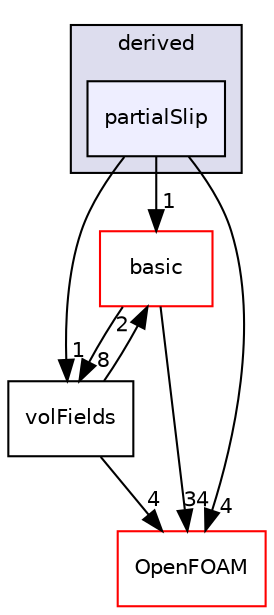 digraph "src/finiteVolume/fields/fvPatchFields/derived/partialSlip" {
  bgcolor=transparent;
  compound=true
  node [ fontsize="10", fontname="Helvetica"];
  edge [ labelfontsize="10", labelfontname="Helvetica"];
  subgraph clusterdir_ece9aa6b5af9a7776a75b0c1993b0910 {
    graph [ bgcolor="#ddddee", pencolor="black", label="derived" fontname="Helvetica", fontsize="10", URL="dir_ece9aa6b5af9a7776a75b0c1993b0910.html"]
  dir_d7ca6c2907f0db96b73c0d0c8fa87993 [shape=box, label="partialSlip", style="filled", fillcolor="#eeeeff", pencolor="black", URL="dir_d7ca6c2907f0db96b73c0d0c8fa87993.html"];
  }
  dir_546b14c9025d30bb5b92fa069dbdd82c [shape=box label="basic" color="red" URL="dir_546b14c9025d30bb5b92fa069dbdd82c.html"];
  dir_bd8bf7fa65467c460a50eacc456ce356 [shape=box label="volFields" URL="dir_bd8bf7fa65467c460a50eacc456ce356.html"];
  dir_c5473ff19b20e6ec4dfe5c310b3778a8 [shape=box label="OpenFOAM" color="red" URL="dir_c5473ff19b20e6ec4dfe5c310b3778a8.html"];
  dir_546b14c9025d30bb5b92fa069dbdd82c->dir_bd8bf7fa65467c460a50eacc456ce356 [headlabel="8", labeldistance=1.5 headhref="dir_000933_001052.html"];
  dir_546b14c9025d30bb5b92fa069dbdd82c->dir_c5473ff19b20e6ec4dfe5c310b3778a8 [headlabel="34", labeldistance=1.5 headhref="dir_000933_001887.html"];
  dir_bd8bf7fa65467c460a50eacc456ce356->dir_546b14c9025d30bb5b92fa069dbdd82c [headlabel="2", labeldistance=1.5 headhref="dir_001052_000933.html"];
  dir_bd8bf7fa65467c460a50eacc456ce356->dir_c5473ff19b20e6ec4dfe5c310b3778a8 [headlabel="4", labeldistance=1.5 headhref="dir_001052_001887.html"];
  dir_d7ca6c2907f0db96b73c0d0c8fa87993->dir_546b14c9025d30bb5b92fa069dbdd82c [headlabel="1", labeldistance=1.5 headhref="dir_000994_000933.html"];
  dir_d7ca6c2907f0db96b73c0d0c8fa87993->dir_bd8bf7fa65467c460a50eacc456ce356 [headlabel="1", labeldistance=1.5 headhref="dir_000994_001052.html"];
  dir_d7ca6c2907f0db96b73c0d0c8fa87993->dir_c5473ff19b20e6ec4dfe5c310b3778a8 [headlabel="4", labeldistance=1.5 headhref="dir_000994_001887.html"];
}
